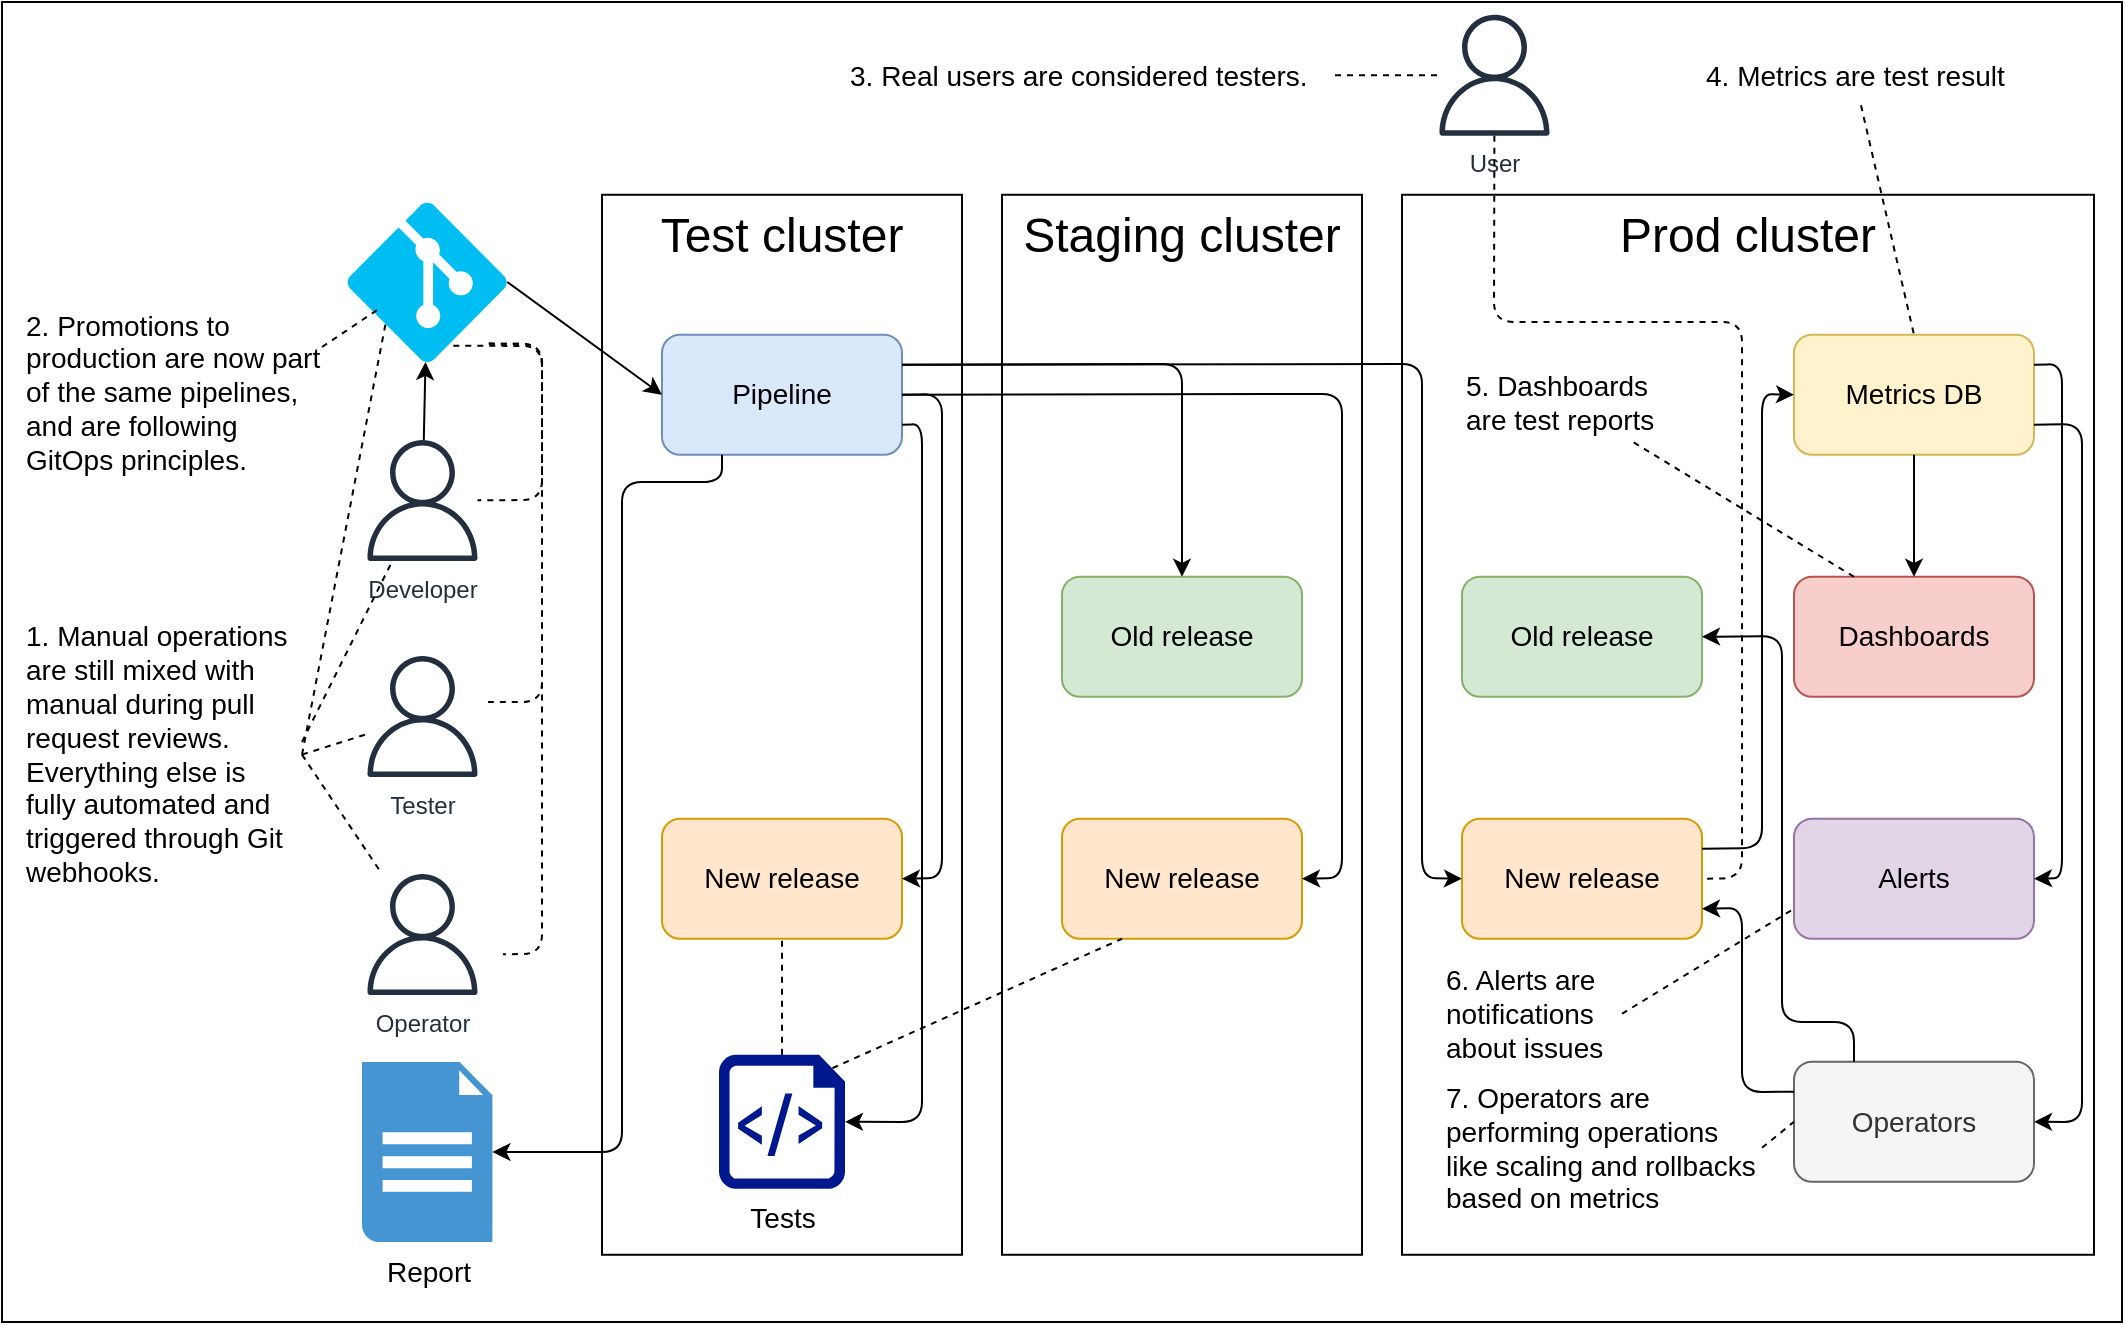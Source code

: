 <mxfile version="13.0.3" type="device"><diagram id="Om6tWjfzmRNZ5A5S4X2L" name="Page-1"><mxGraphModel dx="827" dy="905" grid="1" gridSize="10" guides="1" tooltips="1" connect="1" arrows="1" fold="1" page="1" pageScale="1" pageWidth="827" pageHeight="1169" math="0" shadow="0"><root><mxCell id="0"/><mxCell id="1" parent="0"/><mxCell id="LLKl71iUgR9_9TmRKvB8-46" value="" style="rounded=0;whiteSpace=wrap;html=1;fontSize=14;fillColor=none;" vertex="1" parent="1"><mxGeometry x="20" width="1060" height="660" as="geometry"/></mxCell><mxCell id="LLKl71iUgR9_9TmRKvB8-1" value="Developer" style="outlineConnect=0;fontColor=#232F3E;gradientColor=none;fillColor=#232F3E;strokeColor=none;dashed=0;verticalLabelPosition=bottom;verticalAlign=top;align=center;html=1;fontSize=12;fontStyle=0;aspect=fixed;pointerEvents=1;shape=mxgraph.aws4.user;" vertex="1" parent="1"><mxGeometry x="200" y="219" width="60.5" height="60.5" as="geometry"/></mxCell><mxCell id="LLKl71iUgR9_9TmRKvB8-2" value="Test cluster" style="rounded=0;whiteSpace=wrap;html=1;verticalAlign=top;fontSize=24;" vertex="1" parent="1"><mxGeometry x="320" y="96.38" width="180" height="530" as="geometry"/></mxCell><mxCell id="LLKl71iUgR9_9TmRKvB8-4" value="Tests" style="aspect=fixed;pointerEvents=1;shadow=0;dashed=0;html=1;strokeColor=none;labelPosition=center;verticalLabelPosition=bottom;verticalAlign=top;align=center;fillColor=#00188D;shape=mxgraph.azure.script_file;fontSize=14;" vertex="1" parent="1"><mxGeometry x="378.5" y="526.38" width="63" height="67.02" as="geometry"/></mxCell><mxCell id="LLKl71iUgR9_9TmRKvB8-7" value="" style="verticalLabelPosition=bottom;html=1;verticalAlign=top;align=center;strokeColor=none;fillColor=#00BEF2;shape=mxgraph.azure.git_repository;fontSize=24;" vertex="1" parent="1"><mxGeometry x="192.6" y="100" width="80" height="80" as="geometry"/></mxCell><mxCell id="LLKl71iUgR9_9TmRKvB8-8" value="Tester" style="outlineConnect=0;fontColor=#232F3E;gradientColor=none;fillColor=#232F3E;strokeColor=none;dashed=0;verticalLabelPosition=bottom;verticalAlign=top;align=center;html=1;fontSize=12;fontStyle=0;aspect=fixed;pointerEvents=1;shape=mxgraph.aws4.user;" vertex="1" parent="1"><mxGeometry x="200" y="327" width="60.5" height="60.5" as="geometry"/></mxCell><mxCell id="LLKl71iUgR9_9TmRKvB8-11" value="Pipeline" style="rounded=1;whiteSpace=wrap;html=1;fontSize=14;fillColor=#dae8fc;strokeColor=#6c8ebf;" vertex="1" parent="1"><mxGeometry x="350" y="166.38" width="120" height="60" as="geometry"/></mxCell><mxCell id="LLKl71iUgR9_9TmRKvB8-19" value="Report" style="shadow=0;dashed=0;html=1;strokeColor=none;fillColor=#4495D1;labelPosition=center;verticalLabelPosition=bottom;verticalAlign=top;align=center;outlineConnect=0;shape=mxgraph.veeam.2d.report;fontSize=14;" vertex="1" parent="1"><mxGeometry x="200" y="530" width="65.2" height="90" as="geometry"/></mxCell><mxCell id="LLKl71iUgR9_9TmRKvB8-29" value="Operator" style="outlineConnect=0;fontColor=#232F3E;gradientColor=none;fillColor=#232F3E;strokeColor=none;dashed=0;verticalLabelPosition=bottom;verticalAlign=top;align=center;html=1;fontSize=12;fontStyle=0;aspect=fixed;pointerEvents=1;shape=mxgraph.aws4.user;" vertex="1" parent="1"><mxGeometry x="200" y="436" width="60.5" height="60.5" as="geometry"/></mxCell><mxCell id="LLKl71iUgR9_9TmRKvB8-31" value="New release" style="rounded=1;whiteSpace=wrap;html=1;fontSize=14;fillColor=#ffe6cc;strokeColor=#d79b00;" vertex="1" parent="1"><mxGeometry x="350" y="408.38" width="120" height="60" as="geometry"/></mxCell><mxCell id="LLKl71iUgR9_9TmRKvB8-32" value="Prod cluster" style="rounded=0;whiteSpace=wrap;html=1;verticalAlign=top;fontSize=24;" vertex="1" parent="1"><mxGeometry x="720" y="96.38" width="346" height="530" as="geometry"/></mxCell><mxCell id="LLKl71iUgR9_9TmRKvB8-35" value="Old release" style="rounded=1;whiteSpace=wrap;html=1;fontSize=14;fillColor=#d5e8d4;strokeColor=#82b366;" vertex="1" parent="1"><mxGeometry x="750" y="287.38" width="120" height="60" as="geometry"/></mxCell><mxCell id="LLKl71iUgR9_9TmRKvB8-36" value="New release" style="rounded=1;whiteSpace=wrap;html=1;fontSize=14;fillColor=#ffe6cc;strokeColor=#d79b00;" vertex="1" parent="1"><mxGeometry x="750" y="408.38" width="120" height="60" as="geometry"/></mxCell><mxCell id="LLKl71iUgR9_9TmRKvB8-37" value="User" style="outlineConnect=0;fontColor=#232F3E;gradientColor=none;fillColor=#232F3E;strokeColor=none;dashed=0;verticalLabelPosition=bottom;verticalAlign=top;align=center;html=1;fontSize=12;fontStyle=0;aspect=fixed;pointerEvents=1;shape=mxgraph.aws4.user;" vertex="1" parent="1"><mxGeometry x="736" y="6.38" width="60.5" height="60.5" as="geometry"/></mxCell><mxCell id="LLKl71iUgR9_9TmRKvB8-38" value="Metrics DB" style="rounded=1;whiteSpace=wrap;html=1;fontSize=14;fillColor=#fff2cc;strokeColor=#d6b656;" vertex="1" parent="1"><mxGeometry x="916" y="166.38" width="120" height="60" as="geometry"/></mxCell><mxCell id="LLKl71iUgR9_9TmRKvB8-39" value="Dashboards" style="rounded=1;whiteSpace=wrap;html=1;fontSize=14;fillColor=#f8cecc;strokeColor=#b85450;" vertex="1" parent="1"><mxGeometry x="916" y="287.38" width="120" height="60" as="geometry"/></mxCell><mxCell id="LLKl71iUgR9_9TmRKvB8-40" value="Alerts" style="rounded=1;whiteSpace=wrap;html=1;fontSize=14;fillColor=#e1d5e7;strokeColor=#9673a6;" vertex="1" parent="1"><mxGeometry x="916" y="408.38" width="120" height="60" as="geometry"/></mxCell><mxCell id="LLKl71iUgR9_9TmRKvB8-41" value="Operators" style="rounded=1;whiteSpace=wrap;html=1;fontSize=14;fillColor=#f5f5f5;strokeColor=#666666;fontColor=#333333;" vertex="1" parent="1"><mxGeometry x="916" y="529.89" width="120" height="60" as="geometry"/></mxCell><mxCell id="LLKl71iUgR9_9TmRKvB8-47" value="1. Manual operations are still mixed with manual during pull request reviews. Everything else is fully automated and triggered through Git webhooks." style="text;html=1;strokeColor=none;fillColor=none;align=left;verticalAlign=middle;whiteSpace=wrap;rounded=0;fontSize=14;" vertex="1" parent="1"><mxGeometry x="30" y="310" width="140" height="132.62" as="geometry"/></mxCell><mxCell id="LLKl71iUgR9_9TmRKvB8-49" value="" style="endArrow=classic;html=1;fontSize=14;" edge="1" parent="1" source="LLKl71iUgR9_9TmRKvB8-1" target="LLKl71iUgR9_9TmRKvB8-7"><mxGeometry width="50" height="50" relative="1" as="geometry"><mxPoint x="180" y="760" as="sourcePoint"/><mxPoint x="230" y="710" as="targetPoint"/></mxGeometry></mxCell><mxCell id="LLKl71iUgR9_9TmRKvB8-65" value="" style="endArrow=classic;html=1;fontSize=14;exitX=1;exitY=0.5;exitDx=0;exitDy=0;exitPerimeter=0;entryX=0;entryY=0.5;entryDx=0;entryDy=0;" edge="1" parent="1" source="LLKl71iUgR9_9TmRKvB8-7" target="LLKl71iUgR9_9TmRKvB8-11"><mxGeometry width="50" height="50" relative="1" as="geometry"><mxPoint x="370" y="780" as="sourcePoint"/><mxPoint x="420" y="730" as="targetPoint"/></mxGeometry></mxCell><mxCell id="LLKl71iUgR9_9TmRKvB8-66" value="" style="endArrow=classic;html=1;fontSize=14;exitX=1;exitY=0.5;exitDx=0;exitDy=0;entryX=1;entryY=0.5;entryDx=0;entryDy=0;" edge="1" parent="1" source="LLKl71iUgR9_9TmRKvB8-11" target="LLKl71iUgR9_9TmRKvB8-31"><mxGeometry width="50" height="50" relative="1" as="geometry"><mxPoint x="340" y="730" as="sourcePoint"/><mxPoint x="390" y="680" as="targetPoint"/><Array as="points"><mxPoint x="490" y="196"/><mxPoint x="490" y="438"/></Array></mxGeometry></mxCell><mxCell id="LLKl71iUgR9_9TmRKvB8-70" value="" style="endArrow=classic;html=1;fontSize=14;exitX=0.25;exitY=1;exitDx=0;exitDy=0;" edge="1" parent="1" source="LLKl71iUgR9_9TmRKvB8-11" target="LLKl71iUgR9_9TmRKvB8-19"><mxGeometry width="50" height="50" relative="1" as="geometry"><mxPoint x="320" y="710" as="sourcePoint"/><mxPoint x="370" y="660" as="targetPoint"/><Array as="points"><mxPoint x="380" y="240"/><mxPoint x="330" y="240"/><mxPoint x="330" y="575"/></Array></mxGeometry></mxCell><mxCell id="LLKl71iUgR9_9TmRKvB8-71" value="" style="endArrow=classic;html=1;fontSize=14;exitX=0.5;exitY=1;exitDx=0;exitDy=0;entryX=0.5;entryY=0;entryDx=0;entryDy=0;" edge="1" parent="1" target="LLKl71iUgR9_9TmRKvB8-95"><mxGeometry width="50" height="50" relative="1" as="geometry"><mxPoint x="610" y="226.38" as="sourcePoint"/><mxPoint x="410" y="287.38" as="targetPoint"/></mxGeometry></mxCell><mxCell id="LLKl71iUgR9_9TmRKvB8-72" value="" style="endArrow=classic;html=1;fontSize=14;exitX=1;exitY=0.75;exitDx=0;exitDy=0;entryX=1;entryY=0.5;entryDx=0;entryDy=0;entryPerimeter=0;" edge="1" parent="1" source="LLKl71iUgR9_9TmRKvB8-11" target="LLKl71iUgR9_9TmRKvB8-4"><mxGeometry width="50" height="50" relative="1" as="geometry"><mxPoint x="450" y="700" as="sourcePoint"/><mxPoint x="500" y="650" as="targetPoint"/><Array as="points"><mxPoint x="480" y="211"/><mxPoint x="480" y="560"/></Array></mxGeometry></mxCell><mxCell id="LLKl71iUgR9_9TmRKvB8-80" value="" style="endArrow=none;dashed=1;html=1;fontSize=14;exitX=0.76;exitY=0.76;exitDx=0;exitDy=0;exitPerimeter=0;" edge="1" parent="1"><mxGeometry width="50" height="50" relative="1" as="geometry"><mxPoint x="263.4" y="170.8" as="sourcePoint"/><mxPoint x="263" y="350" as="targetPoint"/><Array as="points"><mxPoint x="290" y="171"/><mxPoint x="290" y="350"/></Array></mxGeometry></mxCell><mxCell id="LLKl71iUgR9_9TmRKvB8-81" value="" style="endArrow=none;dashed=1;html=1;fontSize=14;exitX=0.76;exitY=0.76;exitDx=0;exitDy=0;exitPerimeter=0;" edge="1" parent="1"><mxGeometry width="50" height="50" relative="1" as="geometry"><mxPoint x="263.4" y="170.8" as="sourcePoint"/><mxPoint x="270.5" y="476.098" as="targetPoint"/><Array as="points"><mxPoint x="290" y="171"/><mxPoint x="290" y="476"/></Array></mxGeometry></mxCell><mxCell id="LLKl71iUgR9_9TmRKvB8-83" value="" style="endArrow=none;dashed=1;html=1;fontSize=14;exitX=1;exitY=0.5;exitDx=0;exitDy=0;" edge="1" parent="1" source="LLKl71iUgR9_9TmRKvB8-47" target="LLKl71iUgR9_9TmRKvB8-29"><mxGeometry width="50" height="50" relative="1" as="geometry"><mxPoint x="180" y="422.69" as="sourcePoint"/><mxPoint x="140" y="470" as="targetPoint"/></mxGeometry></mxCell><mxCell id="LLKl71iUgR9_9TmRKvB8-84" value="" style="endArrow=none;dashed=1;html=1;fontSize=14;exitX=1;exitY=0.5;exitDx=0;exitDy=0;" edge="1" parent="1" source="LLKl71iUgR9_9TmRKvB8-47" target="LLKl71iUgR9_9TmRKvB8-8"><mxGeometry width="50" height="50" relative="1" as="geometry"><mxPoint x="180" y="422.69" as="sourcePoint"/><mxPoint x="210" y="450.027" as="targetPoint"/></mxGeometry></mxCell><mxCell id="LLKl71iUgR9_9TmRKvB8-85" value="" style="endArrow=none;dashed=1;html=1;fontSize=14;" edge="1" parent="1" target="LLKl71iUgR9_9TmRKvB8-1"><mxGeometry width="50" height="50" relative="1" as="geometry"><mxPoint x="170" y="370" as="sourcePoint"/><mxPoint x="217.06" y="397.45" as="targetPoint"/></mxGeometry></mxCell><mxCell id="LLKl71iUgR9_9TmRKvB8-86" value="" style="endArrow=none;dashed=1;html=1;fontSize=14;exitX=0.663;exitY=0.898;exitDx=0;exitDy=0;exitPerimeter=0;" edge="1" parent="1" source="LLKl71iUgR9_9TmRKvB8-7" target="LLKl71iUgR9_9TmRKvB8-1"><mxGeometry width="50" height="50" relative="1" as="geometry"><mxPoint x="100" y="350" as="sourcePoint"/><mxPoint x="150" y="300" as="targetPoint"/><Array as="points"><mxPoint x="290" y="172"/><mxPoint x="290" y="249"/></Array></mxGeometry></mxCell><mxCell id="LLKl71iUgR9_9TmRKvB8-92" value="Staging cluster" style="rounded=0;whiteSpace=wrap;html=1;verticalAlign=top;fontSize=24;" vertex="1" parent="1"><mxGeometry x="520" y="96.38" width="180" height="530" as="geometry"/></mxCell><mxCell id="LLKl71iUgR9_9TmRKvB8-95" value="Old release" style="rounded=1;whiteSpace=wrap;html=1;fontSize=14;fillColor=#d5e8d4;strokeColor=#82b366;" vertex="1" parent="1"><mxGeometry x="550" y="287.38" width="120" height="60" as="geometry"/></mxCell><mxCell id="LLKl71iUgR9_9TmRKvB8-96" value="New release" style="rounded=1;whiteSpace=wrap;html=1;fontSize=14;fillColor=#ffe6cc;strokeColor=#d79b00;" vertex="1" parent="1"><mxGeometry x="550" y="408.38" width="120" height="60" as="geometry"/></mxCell><mxCell id="LLKl71iUgR9_9TmRKvB8-103" value="" style="endArrow=classic;html=1;fontSize=14;exitX=1;exitY=0.5;exitDx=0;exitDy=0;entryX=1;entryY=0.5;entryDx=0;entryDy=0;" edge="1" parent="1" source="LLKl71iUgR9_9TmRKvB8-11" target="LLKl71iUgR9_9TmRKvB8-96"><mxGeometry width="50" height="50" relative="1" as="geometry"><mxPoint x="670" y="196.38" as="sourcePoint"/><mxPoint x="580" y="-60" as="targetPoint"/><Array as="points"><mxPoint x="690" y="196"/><mxPoint x="690" y="438"/></Array></mxGeometry></mxCell><mxCell id="LLKl71iUgR9_9TmRKvB8-73" value="" style="endArrow=none;dashed=1;html=1;fontSize=14;exitX=0.9;exitY=0.1;exitDx=0;exitDy=0;exitPerimeter=0;entryX=0.25;entryY=1;entryDx=0;entryDy=0;" edge="1" parent="1" source="LLKl71iUgR9_9TmRKvB8-4" target="LLKl71iUgR9_9TmRKvB8-96"><mxGeometry width="50" height="50" relative="1" as="geometry"><mxPoint x="470" y="720" as="sourcePoint"/><mxPoint x="520" y="670" as="targetPoint"/></mxGeometry></mxCell><mxCell id="LLKl71iUgR9_9TmRKvB8-109" value="" style="endArrow=classic;html=1;fontSize=14;exitX=1;exitY=0.25;exitDx=0;exitDy=0;entryX=0.5;entryY=0;entryDx=0;entryDy=0;" edge="1" parent="1" source="LLKl71iUgR9_9TmRKvB8-11" target="LLKl71iUgR9_9TmRKvB8-95"><mxGeometry width="50" height="50" relative="1" as="geometry"><mxPoint x="560" y="-90" as="sourcePoint"/><mxPoint x="610" y="-140" as="targetPoint"/><Array as="points"><mxPoint x="610" y="181"/></Array></mxGeometry></mxCell><mxCell id="LLKl71iUgR9_9TmRKvB8-110" value="" style="endArrow=none;dashed=1;html=1;fontSize=14;entryX=0.24;entryY=0.76;entryDx=0;entryDy=0;entryPerimeter=0;exitX=1;exitY=0.5;exitDx=0;exitDy=0;" edge="1" parent="1" source="LLKl71iUgR9_9TmRKvB8-47" target="LLKl71iUgR9_9TmRKvB8-7"><mxGeometry width="50" height="50" relative="1" as="geometry"><mxPoint x="180" y="380" as="sourcePoint"/><mxPoint x="225.181" y="289.45" as="targetPoint"/></mxGeometry></mxCell><mxCell id="LLKl71iUgR9_9TmRKvB8-111" value="" style="endArrow=none;dashed=1;html=1;fontSize=14;exitX=0.5;exitY=0;exitDx=0;exitDy=0;exitPerimeter=0;entryX=0.5;entryY=1;entryDx=0;entryDy=0;" edge="1" parent="1" source="LLKl71iUgR9_9TmRKvB8-4" target="LLKl71iUgR9_9TmRKvB8-31"><mxGeometry width="50" height="50" relative="1" as="geometry"><mxPoint x="445.2" y="543.082" as="sourcePoint"/><mxPoint x="590" y="478.38" as="targetPoint"/></mxGeometry></mxCell><mxCell id="LLKl71iUgR9_9TmRKvB8-112" value="2. Promotions to production are now part of the same pipelines, and are following GitOps principles." style="text;html=1;strokeColor=none;fillColor=none;align=left;verticalAlign=middle;whiteSpace=wrap;rounded=0;fontSize=14;" vertex="1" parent="1"><mxGeometry x="30" y="150" width="150" height="90" as="geometry"/></mxCell><mxCell id="LLKl71iUgR9_9TmRKvB8-113" value="" style="endArrow=none;dashed=1;html=1;fontSize=14;exitX=1;exitY=0.25;exitDx=0;exitDy=0;entryX=0.189;entryY=0.674;entryDx=0;entryDy=0;entryPerimeter=0;" edge="1" parent="1" source="LLKl71iUgR9_9TmRKvB8-112" target="LLKl71iUgR9_9TmRKvB8-7"><mxGeometry width="50" height="50" relative="1" as="geometry"><mxPoint x="380" y="-30" as="sourcePoint"/><mxPoint x="430" y="-80" as="targetPoint"/></mxGeometry></mxCell><mxCell id="LLKl71iUgR9_9TmRKvB8-114" value="" style="endArrow=classic;html=1;fontSize=14;exitX=1;exitY=0.25;exitDx=0;exitDy=0;entryX=0;entryY=0.5;entryDx=0;entryDy=0;" edge="1" parent="1" source="LLKl71iUgR9_9TmRKvB8-11" target="LLKl71iUgR9_9TmRKvB8-36"><mxGeometry width="50" height="50" relative="1" as="geometry"><mxPoint x="450" y="-10" as="sourcePoint"/><mxPoint x="500" y="-60" as="targetPoint"/><Array as="points"><mxPoint x="730" y="181"/><mxPoint x="730" y="438"/></Array></mxGeometry></mxCell><mxCell id="LLKl71iUgR9_9TmRKvB8-115" value="3. Real users are considered testers." style="text;html=1;strokeColor=none;fillColor=none;align=left;verticalAlign=middle;whiteSpace=wrap;rounded=0;fontSize=14;" vertex="1" parent="1"><mxGeometry x="441.5" y="21.63" width="245" height="30" as="geometry"/></mxCell><mxCell id="LLKl71iUgR9_9TmRKvB8-116" value="" style="endArrow=none;dashed=1;html=1;fontSize=14;exitX=1;exitY=0.5;exitDx=0;exitDy=0;" edge="1" parent="1" source="LLKl71iUgR9_9TmRKvB8-115" target="LLKl71iUgR9_9TmRKvB8-37"><mxGeometry width="50" height="50" relative="1" as="geometry"><mxPoint x="640" y="-50" as="sourcePoint"/><mxPoint x="690" y="-100" as="targetPoint"/></mxGeometry></mxCell><mxCell id="LLKl71iUgR9_9TmRKvB8-119" value="" style="endArrow=none;dashed=1;html=1;fontSize=14;entryX=1;entryY=0.5;entryDx=0;entryDy=0;" edge="1" parent="1" source="LLKl71iUgR9_9TmRKvB8-37" target="LLKl71iUgR9_9TmRKvB8-36"><mxGeometry width="50" height="50" relative="1" as="geometry"><mxPoint x="640" y="-40" as="sourcePoint"/><mxPoint x="690" y="-90" as="targetPoint"/><Array as="points"><mxPoint x="766" y="160"/><mxPoint x="890" y="160"/><mxPoint x="890" y="438"/></Array></mxGeometry></mxCell><mxCell id="LLKl71iUgR9_9TmRKvB8-120" value="" style="endArrow=classic;html=1;fontSize=14;exitX=1;exitY=0.25;exitDx=0;exitDy=0;entryX=0;entryY=0.5;entryDx=0;entryDy=0;" edge="1" parent="1" source="LLKl71iUgR9_9TmRKvB8-36" target="LLKl71iUgR9_9TmRKvB8-38"><mxGeometry width="50" height="50" relative="1" as="geometry"><mxPoint x="830" y="700" as="sourcePoint"/><mxPoint x="880" y="650" as="targetPoint"/><Array as="points"><mxPoint x="900" y="423"/><mxPoint x="900" y="196"/></Array></mxGeometry></mxCell><mxCell id="LLKl71iUgR9_9TmRKvB8-121" value="4. Metrics are test result" style="text;html=1;strokeColor=none;fillColor=none;align=left;verticalAlign=middle;whiteSpace=wrap;rounded=0;fontSize=14;" vertex="1" parent="1"><mxGeometry x="870" y="21.63" width="159" height="30" as="geometry"/></mxCell><mxCell id="LLKl71iUgR9_9TmRKvB8-122" value="" style="endArrow=none;dashed=1;html=1;fontSize=14;exitX=0.5;exitY=1;exitDx=0;exitDy=0;entryX=0.5;entryY=0;entryDx=0;entryDy=0;" edge="1" parent="1" source="LLKl71iUgR9_9TmRKvB8-121" target="LLKl71iUgR9_9TmRKvB8-38"><mxGeometry width="50" height="50" relative="1" as="geometry"><mxPoint x="850" y="-40" as="sourcePoint"/><mxPoint x="900" y="-90" as="targetPoint"/></mxGeometry></mxCell><mxCell id="LLKl71iUgR9_9TmRKvB8-123" value="5. Dashboards are test reports" style="text;html=1;strokeColor=none;fillColor=none;align=left;verticalAlign=middle;whiteSpace=wrap;rounded=0;fontSize=14;" vertex="1" parent="1"><mxGeometry x="750" y="179" width="114" height="41" as="geometry"/></mxCell><mxCell id="LLKl71iUgR9_9TmRKvB8-124" value="" style="endArrow=none;dashed=1;html=1;fontSize=14;exitX=0.25;exitY=0;exitDx=0;exitDy=0;entryX=0.75;entryY=1;entryDx=0;entryDy=0;" edge="1" parent="1" source="LLKl71iUgR9_9TmRKvB8-39" target="LLKl71iUgR9_9TmRKvB8-123"><mxGeometry width="50" height="50" relative="1" as="geometry"><mxPoint x="820" y="-60" as="sourcePoint"/><mxPoint x="870" y="-110" as="targetPoint"/></mxGeometry></mxCell><mxCell id="LLKl71iUgR9_9TmRKvB8-125" value="6. Alerts are notifications about issues" style="text;html=1;strokeColor=none;fillColor=none;align=left;verticalAlign=middle;whiteSpace=wrap;rounded=0;fontSize=14;" vertex="1" parent="1"><mxGeometry x="740" y="485.38" width="90" height="41" as="geometry"/></mxCell><mxCell id="LLKl71iUgR9_9TmRKvB8-126" value="" style="endArrow=classic;html=1;fontSize=14;exitX=0.5;exitY=1;exitDx=0;exitDy=0;entryX=0.5;entryY=0;entryDx=0;entryDy=0;" edge="1" parent="1" source="LLKl71iUgR9_9TmRKvB8-38" target="LLKl71iUgR9_9TmRKvB8-39"><mxGeometry width="50" height="50" relative="1" as="geometry"><mxPoint x="620" y="-40" as="sourcePoint"/><mxPoint x="670" y="-90" as="targetPoint"/></mxGeometry></mxCell><mxCell id="LLKl71iUgR9_9TmRKvB8-127" value="" style="endArrow=none;dashed=1;html=1;fontSize=14;exitX=1;exitY=0.5;exitDx=0;exitDy=0;entryX=0;entryY=0.75;entryDx=0;entryDy=0;" edge="1" parent="1" source="LLKl71iUgR9_9TmRKvB8-125" target="LLKl71iUgR9_9TmRKvB8-40"><mxGeometry width="50" height="50" relative="1" as="geometry"><mxPoint x="860" y="550" as="sourcePoint"/><mxPoint x="910" y="500" as="targetPoint"/></mxGeometry></mxCell><mxCell id="LLKl71iUgR9_9TmRKvB8-128" value="" style="endArrow=classic;html=1;fontSize=14;exitX=1;exitY=0.25;exitDx=0;exitDy=0;entryX=1;entryY=0.5;entryDx=0;entryDy=0;" edge="1" parent="1" source="LLKl71iUgR9_9TmRKvB8-38" target="LLKl71iUgR9_9TmRKvB8-40"><mxGeometry width="50" height="50" relative="1" as="geometry"><mxPoint x="850" y="730" as="sourcePoint"/><mxPoint x="900" y="680" as="targetPoint"/><Array as="points"><mxPoint x="1050" y="181"/><mxPoint x="1050" y="438"/></Array></mxGeometry></mxCell><mxCell id="LLKl71iUgR9_9TmRKvB8-129" value="7. Operators are performing operations like scaling and rollbacks based on metrics" style="text;html=1;strokeColor=none;fillColor=none;align=left;verticalAlign=middle;whiteSpace=wrap;rounded=0;fontSize=14;" vertex="1" parent="1"><mxGeometry x="740" y="552.4" width="160" height="41" as="geometry"/></mxCell><mxCell id="LLKl71iUgR9_9TmRKvB8-130" value="" style="endArrow=none;dashed=1;html=1;fontSize=14;exitX=1;exitY=0.5;exitDx=0;exitDy=0;entryX=0;entryY=0.5;entryDx=0;entryDy=0;" edge="1" parent="1" source="LLKl71iUgR9_9TmRKvB8-129" target="LLKl71iUgR9_9TmRKvB8-41"><mxGeometry width="50" height="50" relative="1" as="geometry"><mxPoint x="920" y="680" as="sourcePoint"/><mxPoint x="970" y="630" as="targetPoint"/></mxGeometry></mxCell><mxCell id="LLKl71iUgR9_9TmRKvB8-131" value="" style="endArrow=classic;html=1;fontSize=14;exitX=0;exitY=0.25;exitDx=0;exitDy=0;entryX=1;entryY=0.75;entryDx=0;entryDy=0;" edge="1" parent="1" source="LLKl71iUgR9_9TmRKvB8-41" target="LLKl71iUgR9_9TmRKvB8-36"><mxGeometry width="50" height="50" relative="1" as="geometry"><mxPoint x="1050" y="730" as="sourcePoint"/><mxPoint x="1100" y="680" as="targetPoint"/><Array as="points"><mxPoint x="890" y="545"/><mxPoint x="890" y="453"/></Array></mxGeometry></mxCell><mxCell id="LLKl71iUgR9_9TmRKvB8-132" value="" style="endArrow=classic;html=1;fontSize=14;exitX=0.25;exitY=0;exitDx=0;exitDy=0;entryX=1;entryY=0.5;entryDx=0;entryDy=0;" edge="1" parent="1" source="LLKl71iUgR9_9TmRKvB8-41" target="LLKl71iUgR9_9TmRKvB8-35"><mxGeometry width="50" height="50" relative="1" as="geometry"><mxPoint x="970" y="730" as="sourcePoint"/><mxPoint x="1020" y="680" as="targetPoint"/><Array as="points"><mxPoint x="946" y="510"/><mxPoint x="910" y="510"/><mxPoint x="910" y="317"/></Array></mxGeometry></mxCell><mxCell id="LLKl71iUgR9_9TmRKvB8-133" value="" style="endArrow=classic;html=1;fontSize=14;exitX=1;exitY=0.75;exitDx=0;exitDy=0;entryX=1;entryY=0.5;entryDx=0;entryDy=0;" edge="1" parent="1" source="LLKl71iUgR9_9TmRKvB8-38" target="LLKl71iUgR9_9TmRKvB8-41"><mxGeometry width="50" height="50" relative="1" as="geometry"><mxPoint x="900" y="-60" as="sourcePoint"/><mxPoint x="950" y="-110" as="targetPoint"/><Array as="points"><mxPoint x="1060" y="211"/><mxPoint x="1060" y="560"/></Array></mxGeometry></mxCell></root></mxGraphModel></diagram></mxfile>